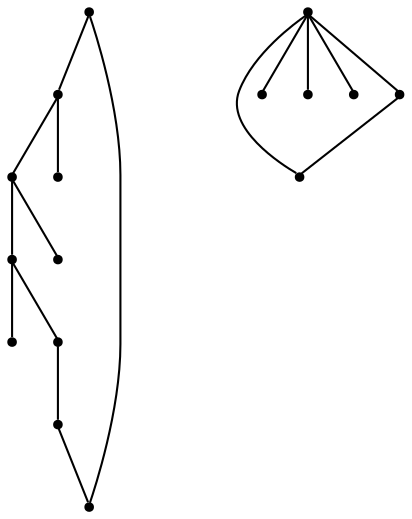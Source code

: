 graph {
  node [shape=point,comment="{\"directed\":false,\"doi\":\"10.1007/978-3-319-27261-0_39\",\"figure\":\"4\"}"]

  v0 [pos="1229.0123921358459,786.6325003749748"]
  v1 [pos="1229.0123921358459,686.6177931222916"]
  v2 [pos="1174.8746122530401,717.8723891387551"]
  v3 [pos="1174.8746122530401,755.3779043585113"]
  v4 [pos="1142.3945387307986,636.6104394959499"]
  v5 [pos="1142.3945387307988,699.119631528877"]
  v6 [pos="1109.914338031722,717.8723891387551"]
  v7 [pos="1055.7723613133485,686.6177931222916"]
  v8 [pos="1109.914338031722,755.3779043585113"]
  v9 [pos="1055.7723613133485,786.6325003749748"]
  v10 [pos="828.9487236682828,786.6325003749748"]
  v11 [pos="828.9487236682828,686.6177931222916"]
  v12 [pos="742.3307430864006,636.6104394959499"]
  v13 [pos="742.3307430864005,736.6251467486331"]
  v14 [pos="655.7127625045182,686.6177931222916"]
  v15 [pos="655.7127625045182,786.6325003749748"]

  v0 -- v9 [id="-1",pos="1229.0123921358459,786.6325003749748 1239.5807871572372,778.2979414372512 1239.5807871572372,778.2979414372512 1239.5807871572372,778.2979414372512 1250.1449853430606,769.9633824995276 1271.2816482090084,753.2942646240804 1281.8458463948318,719.9560288731859 1292.4184382517915,686.6177931222916 1292.4184382517915,636.6104394959499 1242.410471744794,611.6067626827792 1192.4025052377963,586.6030858696083 1092.3865722238013,586.6030858696083 1042.378542128386,611.6067626827792 992.3705756213884,636.6104394959499 992.3705756213884,686.6177931222916 1002.9389706427799,719.9560288731859 1013.5073020757537,753.2942646240804 1034.639831694551,769.9633824995276 1045.208163127525,778.2979414372512 1055.7723613133485,786.6325003749748 1055.7723613133485,786.6325003749748 1055.7723613133485,786.6325003749748"]
  v2 -- v1 [id="-9",pos="1174.8746122530401,717.8723891387551 1229.0123921358459,686.6177931222916 1229.0123921358459,686.6177931222916 1229.0123921358459,686.6177931222916"]
  v2 -- v3 [id="-10",pos="1174.8746122530401,717.8723891387551 1174.8746122530401,755.3779043585113 1174.8746122530401,755.3779043585113 1174.8746122530401,755.3779043585113"]
  v3 -- v0 [id="-11",pos="1174.8746122530401,755.3779043585113 1229.0123921358459,786.6325003749748 1229.0123921358459,786.6325003749748 1229.0123921358459,786.6325003749748"]
  v5 -- v2 [id="-14",pos="1142.3945387307988,699.119631528877 1174.8746122530401,717.8723891387551 1174.8746122530401,717.8723891387551 1174.8746122530401,717.8723891387551"]
  v5 -- v4 [id="-15",pos="1142.3945387307988,699.119631528877 1142.3945387307986,636.6104394959499 1142.3945387307986,636.6104394959499 1142.3945387307986,636.6104394959499"]
  v6 -- v7 [id="-16",pos="1109.914338031722,717.8723891387551 1055.7723613133485,686.6177931222916 1055.7723613133485,686.6177931222916 1055.7723613133485,686.6177931222916"]
  v6 -- v5 [id="-17",pos="1109.914338031722,717.8723891387551 1142.3945387307988,699.119631528877 1142.3945387307988,699.119631528877 1142.3945387307988,699.119631528877"]
  v8 -- v9 [id="-18",pos="1109.914338031722,755.3779043585113 1055.7723613133485,786.6325003749748 1055.7723613133485,786.6325003749748 1055.7723613133485,786.6325003749748"]
  v8 -- v6 [id="-19",pos="1109.914338031722,755.3779043585113 1109.914338031722,717.8723891387551 1109.914338031722,717.8723891387551 1109.914338031722,717.8723891387551"]
  v15 -- v10 [id="-23",pos="655.7127625045182,786.6325003749748 645.1444310715443,778.2979414372512 645.1444310715443,778.2979414372512 645.1444310715443,778.2979414372512 634.5760996385706,769.9633824995276 613.4435700197731,753.2942646240804 602.8752385867994,719.9560288731859 592.3068435654078,686.6177931222916 592.3068435654078,636.6104394959499 642.3148100724053,611.6067626827792 692.3227765794029,586.6030858696083 792.3387095933981,586.6030858696083 842.3466761003956,611.6067626827792 892.3546426073932,636.6104394959499 892.3546426073932,686.6177931222916 881.7863111744193,719.9560288731859 871.2179797414456,753.2942646240804 850.0812532870801,769.9633824995276 839.5170551012567,778.2979414372512 828.9487236682828,786.6325003749748 828.9487236682828,786.6325003749748 828.9487236682828,786.6325003749748"]
  v13 -- v12 [id="-27",pos="742.3307430864005,736.6251467486331 742.3307430864006,636.6104394959499 742.3307430864006,636.6104394959499 742.3307430864006,636.6104394959499"]
  v13 -- v11 [id="-28",pos="742.3307430864005,736.6251467486331 828.9487236682828,686.6177931222916 828.9487236682828,686.6177931222916 828.9487236682828,686.6177931222916"]
  v13 -- v15 [id="-29",pos="742.3307430864005,736.6251467486331 655.7127625045182,786.6325003749748 655.7127625045182,786.6325003749748 655.7127625045182,786.6325003749748"]
  v13 -- v10 [id="-30",pos="742.3307430864005,736.6251467486331 828.9487236682828,786.6325003749748 828.9487236682828,786.6325003749748 828.9487236682828,786.6325003749748"]
  v13 -- v14 [id="-31",pos="742.3307430864005,736.6251467486331 655.7127625045182,686.6177931222916 655.7127625045182,686.6177931222916 655.7127625045182,686.6177931222916"]
}